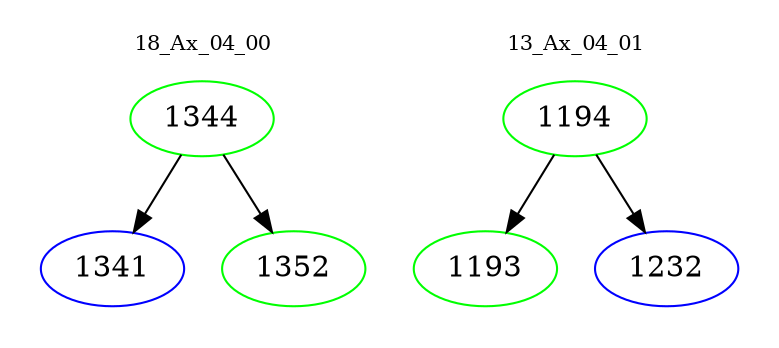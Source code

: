 digraph{
subgraph cluster_0 {
color = white
label = "18_Ax_04_00";
fontsize=10;
T0_1344 [label="1344", color="green"]
T0_1344 -> T0_1341 [color="black"]
T0_1341 [label="1341", color="blue"]
T0_1344 -> T0_1352 [color="black"]
T0_1352 [label="1352", color="green"]
}
subgraph cluster_1 {
color = white
label = "13_Ax_04_01";
fontsize=10;
T1_1194 [label="1194", color="green"]
T1_1194 -> T1_1193 [color="black"]
T1_1193 [label="1193", color="green"]
T1_1194 -> T1_1232 [color="black"]
T1_1232 [label="1232", color="blue"]
}
}
